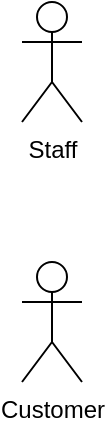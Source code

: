 <mxfile version="14.5.1" type="github">
  <diagram id="Ch1637PFDcGJ9tsF8iTc" name="Page-1">
    <mxGraphModel dx="1131" dy="629" grid="1" gridSize="10" guides="1" tooltips="1" connect="1" arrows="1" fold="1" page="1" pageScale="1" pageWidth="827" pageHeight="1169" math="0" shadow="0">
      <root>
        <mxCell id="0" />
        <mxCell id="1" parent="0" />
        <mxCell id="lbFrzFmiNFH-D7Q5NcqL-1" value="Customer" style="shape=umlActor;verticalLabelPosition=bottom;verticalAlign=top;html=1;outlineConnect=0;" vertex="1" parent="1">
          <mxGeometry x="230" y="260" width="30" height="60" as="geometry" />
        </mxCell>
        <mxCell id="lbFrzFmiNFH-D7Q5NcqL-2" value="Staff&lt;br&gt;" style="shape=umlActor;verticalLabelPosition=bottom;verticalAlign=top;html=1;outlineConnect=0;" vertex="1" parent="1">
          <mxGeometry x="230" y="130" width="30" height="60" as="geometry" />
        </mxCell>
      </root>
    </mxGraphModel>
  </diagram>
</mxfile>
